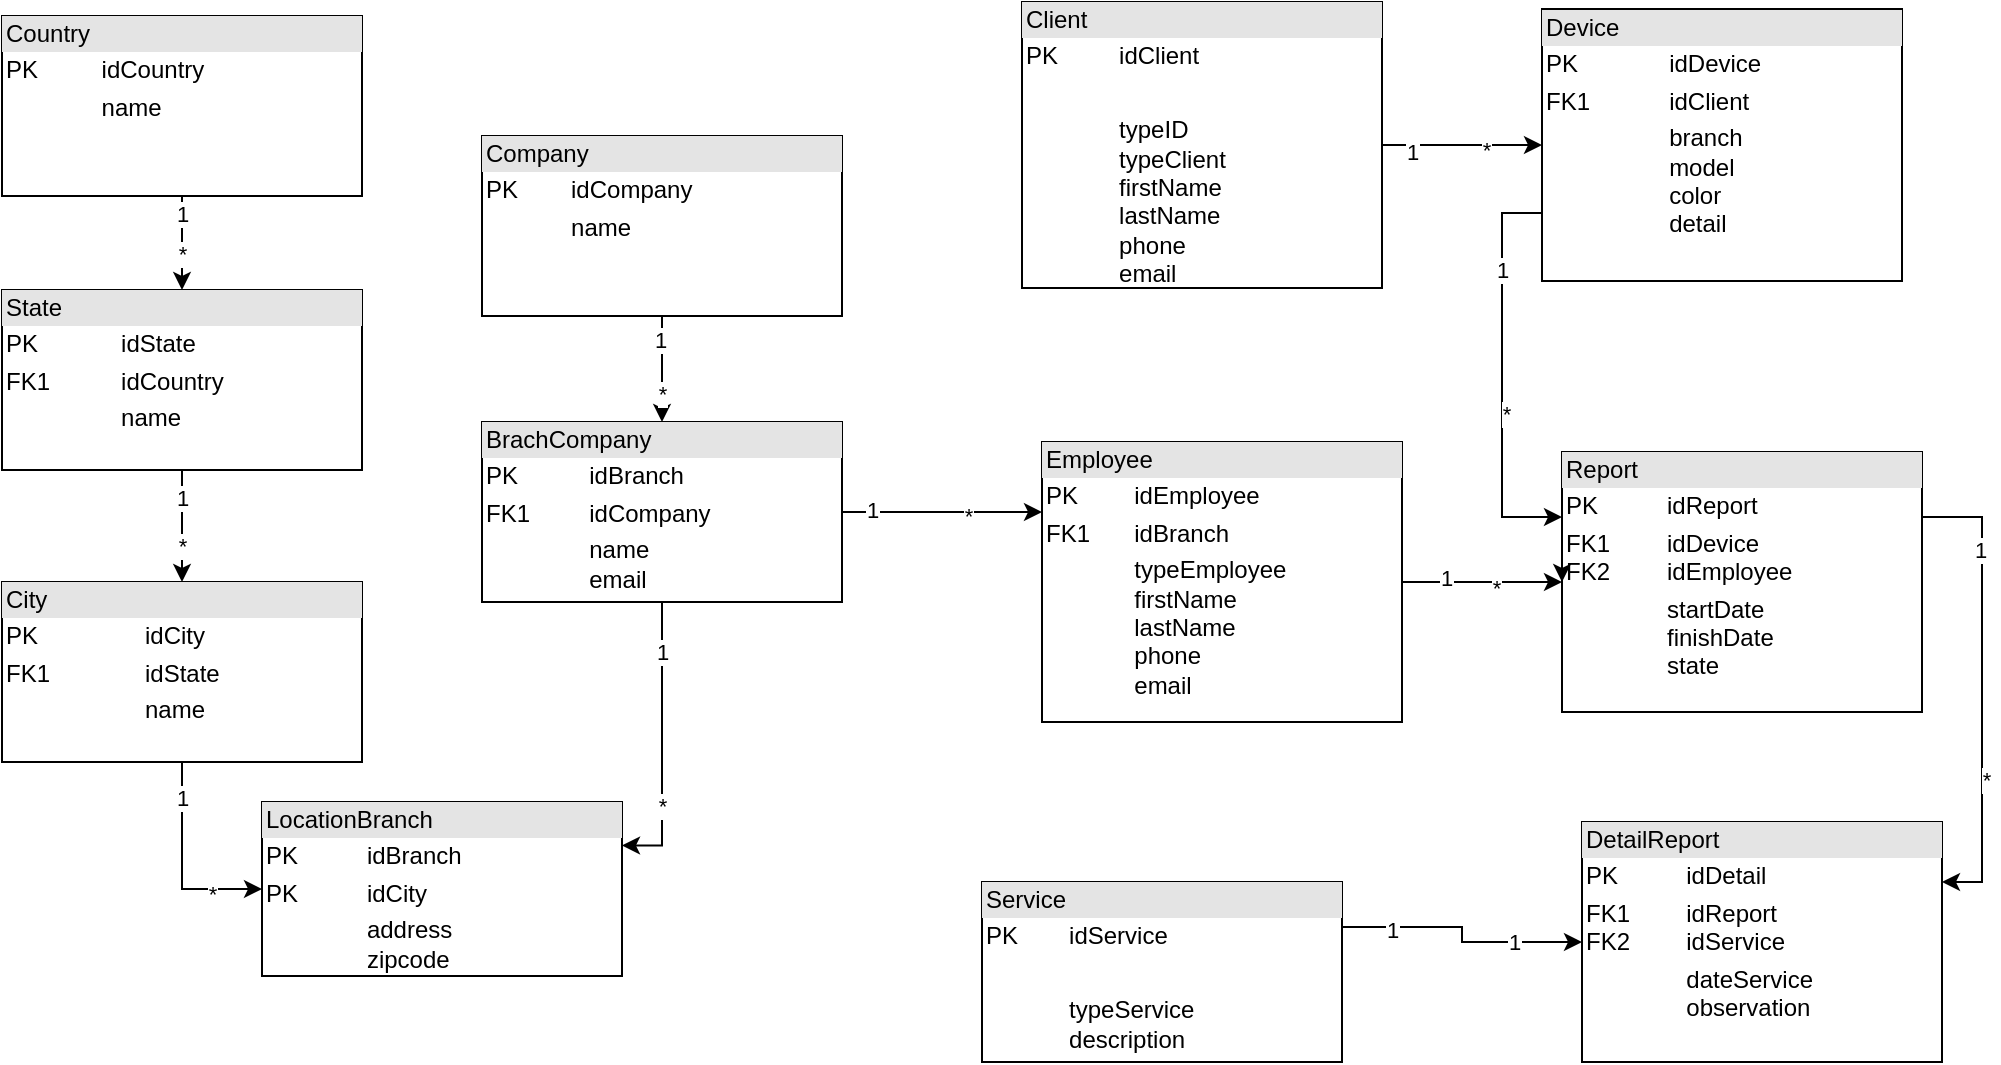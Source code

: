 <mxfile version="23.1.5" type="github">
  <diagram name="Page-1" id="c4acf3e9-155e-7222-9cf6-157b1a14988f">
    <mxGraphModel dx="473" dy="687" grid="1" gridSize="10" guides="1" tooltips="1" connect="1" arrows="1" fold="1" page="1" pageScale="1" pageWidth="850" pageHeight="1100" background="none" math="0" shadow="0">
      <root>
        <mxCell id="0" />
        <mxCell id="1" parent="0" />
        <mxCell id="aafxsBdmlkdBn6csFLmh-22" style="edgeStyle=orthogonalEdgeStyle;rounded=0;orthogonalLoop=1;jettySize=auto;html=1;exitX=0.5;exitY=1;exitDx=0;exitDy=0;entryX=0.5;entryY=0;entryDx=0;entryDy=0;" edge="1" parent="1" source="aafxsBdmlkdBn6csFLmh-1" target="aafxsBdmlkdBn6csFLmh-4">
          <mxGeometry relative="1" as="geometry" />
        </mxCell>
        <mxCell id="aafxsBdmlkdBn6csFLmh-40" value="1" style="edgeLabel;html=1;align=center;verticalAlign=middle;resizable=0;points=[];" vertex="1" connectable="0" parent="aafxsBdmlkdBn6csFLmh-22">
          <mxGeometry x="-0.569" y="-1" relative="1" as="geometry">
            <mxPoint as="offset" />
          </mxGeometry>
        </mxCell>
        <mxCell id="aafxsBdmlkdBn6csFLmh-41" value="*" style="edgeLabel;html=1;align=center;verticalAlign=middle;resizable=0;points=[];" vertex="1" connectable="0" parent="aafxsBdmlkdBn6csFLmh-22">
          <mxGeometry x="0.446" relative="1" as="geometry">
            <mxPoint as="offset" />
          </mxGeometry>
        </mxCell>
        <mxCell id="aafxsBdmlkdBn6csFLmh-1" value="&lt;div style=&quot;box-sizing:border-box;width:100%;background:#e4e4e4;padding:2px;&quot;&gt;Company&lt;/div&gt;&lt;table style=&quot;width:100%;font-size:1em;&quot; cellpadding=&quot;2&quot; cellspacing=&quot;0&quot;&gt;&lt;tbody&gt;&lt;tr&gt;&lt;td&gt;PK&lt;/td&gt;&lt;td&gt;idCompany&lt;/td&gt;&lt;/tr&gt;&lt;tr&gt;&lt;td&gt;&lt;br&gt;&lt;/td&gt;&lt;td&gt;name&lt;/td&gt;&lt;/tr&gt;&lt;tr&gt;&lt;td&gt;&lt;/td&gt;&lt;td&gt;&lt;br&gt;&lt;/td&gt;&lt;/tr&gt;&lt;/tbody&gt;&lt;/table&gt;" style="verticalAlign=top;align=left;overflow=fill;html=1;whiteSpace=wrap;" vertex="1" parent="1">
          <mxGeometry x="1340" y="227" width="180" height="90" as="geometry" />
        </mxCell>
        <mxCell id="aafxsBdmlkdBn6csFLmh-2" value="&lt;div style=&quot;box-sizing:border-box;width:100%;background:#e4e4e4;padding:2px;&quot;&gt;LocationBranch&lt;/div&gt;&lt;table style=&quot;width:100%;font-size:1em;&quot; cellpadding=&quot;2&quot; cellspacing=&quot;0&quot;&gt;&lt;tbody&gt;&lt;tr&gt;&lt;td&gt;PK&lt;/td&gt;&lt;td&gt;idBranch&lt;/td&gt;&lt;/tr&gt;&lt;tr&gt;&lt;td&gt;PK&lt;/td&gt;&lt;td&gt;idCity&lt;/td&gt;&lt;/tr&gt;&lt;tr&gt;&lt;td&gt;&lt;/td&gt;&lt;td&gt;address&lt;br&gt;zipcode&lt;br&gt;&lt;br&gt;&lt;/td&gt;&lt;/tr&gt;&lt;/tbody&gt;&lt;/table&gt;" style="verticalAlign=top;align=left;overflow=fill;html=1;whiteSpace=wrap;" vertex="1" parent="1">
          <mxGeometry x="1230" y="560" width="180" height="87" as="geometry" />
        </mxCell>
        <mxCell id="aafxsBdmlkdBn6csFLmh-23" style="edgeStyle=orthogonalEdgeStyle;rounded=0;orthogonalLoop=1;jettySize=auto;html=1;exitX=1;exitY=0.5;exitDx=0;exitDy=0;entryX=0;entryY=0.5;entryDx=0;entryDy=0;" edge="1" parent="1" source="aafxsBdmlkdBn6csFLmh-3" target="aafxsBdmlkdBn6csFLmh-16">
          <mxGeometry relative="1" as="geometry" />
        </mxCell>
        <mxCell id="aafxsBdmlkdBn6csFLmh-50" value="1" style="edgeLabel;html=1;align=center;verticalAlign=middle;resizable=0;points=[];" vertex="1" connectable="0" parent="aafxsBdmlkdBn6csFLmh-23">
          <mxGeometry x="-0.619" y="-3" relative="1" as="geometry">
            <mxPoint as="offset" />
          </mxGeometry>
        </mxCell>
        <mxCell id="aafxsBdmlkdBn6csFLmh-51" value="*" style="edgeLabel;html=1;align=center;verticalAlign=middle;resizable=0;points=[];" vertex="1" connectable="0" parent="aafxsBdmlkdBn6csFLmh-23">
          <mxGeometry x="0.297" y="-2" relative="1" as="geometry">
            <mxPoint as="offset" />
          </mxGeometry>
        </mxCell>
        <mxCell id="aafxsBdmlkdBn6csFLmh-3" value="&lt;div style=&quot;box-sizing:border-box;width:100%;background:#e4e4e4;padding:2px;&quot;&gt;Client&lt;/div&gt;&lt;table style=&quot;width:100%;font-size:1em;&quot; cellpadding=&quot;2&quot; cellspacing=&quot;0&quot;&gt;&lt;tbody&gt;&lt;tr&gt;&lt;td&gt;PK&lt;/td&gt;&lt;td&gt;idClient&lt;/td&gt;&lt;/tr&gt;&lt;tr&gt;&lt;td&gt;&lt;br&gt;&lt;/td&gt;&lt;td&gt;&lt;br&gt;&lt;/td&gt;&lt;/tr&gt;&lt;tr&gt;&lt;td&gt;&lt;/td&gt;&lt;td&gt;typeID&lt;br&gt;typeClient&lt;br&gt;firstName&lt;br&gt;lastName&lt;br&gt;phone&lt;br&gt;email&lt;br&gt;&lt;br&gt;&lt;/td&gt;&lt;/tr&gt;&lt;/tbody&gt;&lt;/table&gt;" style="verticalAlign=top;align=left;overflow=fill;html=1;whiteSpace=wrap;" vertex="1" parent="1">
          <mxGeometry x="1610" y="160" width="180" height="143" as="geometry" />
        </mxCell>
        <mxCell id="aafxsBdmlkdBn6csFLmh-20" style="edgeStyle=orthogonalEdgeStyle;rounded=0;orthogonalLoop=1;jettySize=auto;html=1;exitX=0.5;exitY=1;exitDx=0;exitDy=0;entryX=1;entryY=0.25;entryDx=0;entryDy=0;" edge="1" parent="1" source="aafxsBdmlkdBn6csFLmh-4" target="aafxsBdmlkdBn6csFLmh-2">
          <mxGeometry relative="1" as="geometry" />
        </mxCell>
        <mxCell id="aafxsBdmlkdBn6csFLmh-38" value="1" style="edgeLabel;html=1;align=center;verticalAlign=middle;resizable=0;points=[];" vertex="1" connectable="0" parent="aafxsBdmlkdBn6csFLmh-20">
          <mxGeometry x="-0.645" relative="1" as="geometry">
            <mxPoint as="offset" />
          </mxGeometry>
        </mxCell>
        <mxCell id="aafxsBdmlkdBn6csFLmh-39" value="*" style="edgeLabel;html=1;align=center;verticalAlign=middle;resizable=0;points=[];" vertex="1" connectable="0" parent="aafxsBdmlkdBn6csFLmh-20">
          <mxGeometry x="0.442" relative="1" as="geometry">
            <mxPoint as="offset" />
          </mxGeometry>
        </mxCell>
        <mxCell id="aafxsBdmlkdBn6csFLmh-30" style="edgeStyle=orthogonalEdgeStyle;rounded=0;orthogonalLoop=1;jettySize=auto;html=1;exitX=1;exitY=0.5;exitDx=0;exitDy=0;entryX=0;entryY=0.25;entryDx=0;entryDy=0;" edge="1" parent="1" source="aafxsBdmlkdBn6csFLmh-4" target="aafxsBdmlkdBn6csFLmh-10">
          <mxGeometry relative="1" as="geometry" />
        </mxCell>
        <mxCell id="aafxsBdmlkdBn6csFLmh-42" value="1" style="edgeLabel;html=1;align=center;verticalAlign=middle;resizable=0;points=[];" vertex="1" connectable="0" parent="aafxsBdmlkdBn6csFLmh-30">
          <mxGeometry x="-0.707" y="1" relative="1" as="geometry">
            <mxPoint as="offset" />
          </mxGeometry>
        </mxCell>
        <mxCell id="aafxsBdmlkdBn6csFLmh-43" value="*" style="edgeLabel;html=1;align=center;verticalAlign=middle;resizable=0;points=[];" vertex="1" connectable="0" parent="aafxsBdmlkdBn6csFLmh-30">
          <mxGeometry x="0.245" y="-2" relative="1" as="geometry">
            <mxPoint as="offset" />
          </mxGeometry>
        </mxCell>
        <mxCell id="aafxsBdmlkdBn6csFLmh-4" value="&lt;div style=&quot;box-sizing:border-box;width:100%;background:#e4e4e4;padding:2px;&quot;&gt;BrachCompany&lt;/div&gt;&lt;table style=&quot;width:100%;font-size:1em;&quot; cellpadding=&quot;2&quot; cellspacing=&quot;0&quot;&gt;&lt;tbody&gt;&lt;tr&gt;&lt;td&gt;PK&lt;/td&gt;&lt;td&gt;idBranch&lt;/td&gt;&lt;/tr&gt;&lt;tr&gt;&lt;td&gt;FK1&lt;/td&gt;&lt;td&gt;idCompany&lt;/td&gt;&lt;/tr&gt;&lt;tr&gt;&lt;td&gt;&lt;/td&gt;&lt;td&gt;name&lt;br&gt;email&lt;/td&gt;&lt;/tr&gt;&lt;/tbody&gt;&lt;/table&gt;" style="verticalAlign=top;align=left;overflow=fill;html=1;whiteSpace=wrap;" vertex="1" parent="1">
          <mxGeometry x="1340" y="370" width="180" height="90" as="geometry" />
        </mxCell>
        <mxCell id="aafxsBdmlkdBn6csFLmh-18" style="edgeStyle=orthogonalEdgeStyle;rounded=0;orthogonalLoop=1;jettySize=auto;html=1;exitX=0.5;exitY=1;exitDx=0;exitDy=0;entryX=0.5;entryY=0;entryDx=0;entryDy=0;" edge="1" parent="1" source="aafxsBdmlkdBn6csFLmh-5" target="aafxsBdmlkdBn6csFLmh-6">
          <mxGeometry relative="1" as="geometry" />
        </mxCell>
        <mxCell id="aafxsBdmlkdBn6csFLmh-31" value="1" style="edgeLabel;html=1;align=center;verticalAlign=middle;resizable=0;points=[];" vertex="1" connectable="0" parent="aafxsBdmlkdBn6csFLmh-18">
          <mxGeometry x="-0.644" relative="1" as="geometry">
            <mxPoint as="offset" />
          </mxGeometry>
        </mxCell>
        <mxCell id="aafxsBdmlkdBn6csFLmh-32" value="*" style="edgeLabel;html=1;align=center;verticalAlign=middle;resizable=0;points=[];" vertex="1" connectable="0" parent="aafxsBdmlkdBn6csFLmh-18">
          <mxGeometry x="0.239" relative="1" as="geometry">
            <mxPoint as="offset" />
          </mxGeometry>
        </mxCell>
        <mxCell id="aafxsBdmlkdBn6csFLmh-5" value="&lt;div style=&quot;box-sizing:border-box;width:100%;background:#e4e4e4;padding:2px;&quot;&gt;Country&lt;/div&gt;&lt;table style=&quot;width:100%;font-size:1em;&quot; cellpadding=&quot;2&quot; cellspacing=&quot;0&quot;&gt;&lt;tbody&gt;&lt;tr&gt;&lt;td&gt;PK&lt;/td&gt;&lt;td&gt;idCountry&lt;/td&gt;&lt;/tr&gt;&lt;tr&gt;&lt;td&gt;&lt;br&gt;&lt;/td&gt;&lt;td&gt;name&lt;/td&gt;&lt;/tr&gt;&lt;tr&gt;&lt;td&gt;&lt;/td&gt;&lt;td&gt;&lt;br&gt;&lt;/td&gt;&lt;/tr&gt;&lt;/tbody&gt;&lt;/table&gt;" style="verticalAlign=top;align=left;overflow=fill;html=1;whiteSpace=wrap;" vertex="1" parent="1">
          <mxGeometry x="1100" y="167" width="180" height="90" as="geometry" />
        </mxCell>
        <mxCell id="aafxsBdmlkdBn6csFLmh-19" style="edgeStyle=orthogonalEdgeStyle;rounded=0;orthogonalLoop=1;jettySize=auto;html=1;exitX=0.5;exitY=1;exitDx=0;exitDy=0;entryX=0.5;entryY=0;entryDx=0;entryDy=0;" edge="1" parent="1" source="aafxsBdmlkdBn6csFLmh-6" target="aafxsBdmlkdBn6csFLmh-7">
          <mxGeometry relative="1" as="geometry" />
        </mxCell>
        <mxCell id="aafxsBdmlkdBn6csFLmh-33" value="1" style="edgeLabel;html=1;align=center;verticalAlign=middle;resizable=0;points=[];" vertex="1" connectable="0" parent="aafxsBdmlkdBn6csFLmh-19">
          <mxGeometry x="-0.52" relative="1" as="geometry">
            <mxPoint as="offset" />
          </mxGeometry>
        </mxCell>
        <mxCell id="aafxsBdmlkdBn6csFLmh-35" value="*" style="edgeLabel;html=1;align=center;verticalAlign=middle;resizable=0;points=[];" vertex="1" connectable="0" parent="aafxsBdmlkdBn6csFLmh-19">
          <mxGeometry x="0.35" relative="1" as="geometry">
            <mxPoint as="offset" />
          </mxGeometry>
        </mxCell>
        <mxCell id="aafxsBdmlkdBn6csFLmh-6" value="&lt;div style=&quot;box-sizing:border-box;width:100%;background:#e4e4e4;padding:2px;&quot;&gt;State&lt;/div&gt;&lt;table style=&quot;width:100%;font-size:1em;&quot; cellpadding=&quot;2&quot; cellspacing=&quot;0&quot;&gt;&lt;tbody&gt;&lt;tr&gt;&lt;td&gt;PK&lt;/td&gt;&lt;td&gt;idState&lt;/td&gt;&lt;/tr&gt;&lt;tr&gt;&lt;td&gt;FK1&lt;/td&gt;&lt;td&gt;idCountry&lt;/td&gt;&lt;/tr&gt;&lt;tr&gt;&lt;td&gt;&lt;/td&gt;&lt;td&gt;name&lt;/td&gt;&lt;/tr&gt;&lt;/tbody&gt;&lt;/table&gt;" style="verticalAlign=top;align=left;overflow=fill;html=1;whiteSpace=wrap;" vertex="1" parent="1">
          <mxGeometry x="1100" y="304" width="180" height="90" as="geometry" />
        </mxCell>
        <mxCell id="aafxsBdmlkdBn6csFLmh-21" style="edgeStyle=orthogonalEdgeStyle;rounded=0;orthogonalLoop=1;jettySize=auto;html=1;exitX=0.5;exitY=1;exitDx=0;exitDy=0;entryX=0;entryY=0.5;entryDx=0;entryDy=0;" edge="1" parent="1" source="aafxsBdmlkdBn6csFLmh-7" target="aafxsBdmlkdBn6csFLmh-2">
          <mxGeometry relative="1" as="geometry" />
        </mxCell>
        <mxCell id="aafxsBdmlkdBn6csFLmh-36" value="1" style="edgeLabel;html=1;align=center;verticalAlign=middle;resizable=0;points=[];" vertex="1" connectable="0" parent="aafxsBdmlkdBn6csFLmh-21">
          <mxGeometry x="-0.658" relative="1" as="geometry">
            <mxPoint as="offset" />
          </mxGeometry>
        </mxCell>
        <mxCell id="aafxsBdmlkdBn6csFLmh-37" value="*" style="edgeLabel;html=1;align=center;verticalAlign=middle;resizable=0;points=[];" vertex="1" connectable="0" parent="aafxsBdmlkdBn6csFLmh-21">
          <mxGeometry x="0.521" y="-2" relative="1" as="geometry">
            <mxPoint as="offset" />
          </mxGeometry>
        </mxCell>
        <mxCell id="aafxsBdmlkdBn6csFLmh-7" value="&lt;div style=&quot;box-sizing:border-box;width:100%;background:#e4e4e4;padding:2px;&quot;&gt;City&lt;/div&gt;&lt;table style=&quot;width:100%;font-size:1em;&quot; cellpadding=&quot;2&quot; cellspacing=&quot;0&quot;&gt;&lt;tbody&gt;&lt;tr&gt;&lt;td&gt;PK&lt;/td&gt;&lt;td&gt;idCity&lt;/td&gt;&lt;/tr&gt;&lt;tr&gt;&lt;td&gt;FK1&lt;/td&gt;&lt;td&gt;idState&lt;/td&gt;&lt;/tr&gt;&lt;tr&gt;&lt;td&gt;&lt;/td&gt;&lt;td&gt;name&lt;/td&gt;&lt;/tr&gt;&lt;/tbody&gt;&lt;/table&gt;" style="verticalAlign=top;align=left;overflow=fill;html=1;whiteSpace=wrap;" vertex="1" parent="1">
          <mxGeometry x="1100" y="450" width="180" height="90" as="geometry" />
        </mxCell>
        <mxCell id="aafxsBdmlkdBn6csFLmh-24" style="edgeStyle=orthogonalEdgeStyle;rounded=0;orthogonalLoop=1;jettySize=auto;html=1;exitX=1;exitY=0.5;exitDx=0;exitDy=0;entryX=0;entryY=0.5;entryDx=0;entryDy=0;" edge="1" parent="1" source="aafxsBdmlkdBn6csFLmh-10" target="aafxsBdmlkdBn6csFLmh-12">
          <mxGeometry relative="1" as="geometry" />
        </mxCell>
        <mxCell id="aafxsBdmlkdBn6csFLmh-44" value="1" style="edgeLabel;html=1;align=center;verticalAlign=middle;resizable=0;points=[];" vertex="1" connectable="0" parent="aafxsBdmlkdBn6csFLmh-24">
          <mxGeometry x="-0.456" y="2" relative="1" as="geometry">
            <mxPoint as="offset" />
          </mxGeometry>
        </mxCell>
        <mxCell id="aafxsBdmlkdBn6csFLmh-45" value="*" style="edgeLabel;html=1;align=center;verticalAlign=middle;resizable=0;points=[];" vertex="1" connectable="0" parent="aafxsBdmlkdBn6csFLmh-24">
          <mxGeometry x="0.165" y="-3" relative="1" as="geometry">
            <mxPoint as="offset" />
          </mxGeometry>
        </mxCell>
        <mxCell id="aafxsBdmlkdBn6csFLmh-10" value="&lt;div style=&quot;box-sizing:border-box;width:100%;background:#e4e4e4;padding:2px;&quot;&gt;Employee&lt;/div&gt;&lt;table style=&quot;width:100%;font-size:1em;&quot; cellpadding=&quot;2&quot; cellspacing=&quot;0&quot;&gt;&lt;tbody&gt;&lt;tr&gt;&lt;td&gt;PK&lt;/td&gt;&lt;td&gt;idEmployee&lt;/td&gt;&lt;/tr&gt;&lt;tr&gt;&lt;td&gt;FK1&lt;/td&gt;&lt;td&gt;idBranch&lt;/td&gt;&lt;/tr&gt;&lt;tr&gt;&lt;td&gt;&lt;/td&gt;&lt;td&gt;typeEmployee&lt;br&gt;firstName&lt;br&gt;lastName&lt;br&gt;phone&lt;br&gt;email&lt;br&gt;&lt;/td&gt;&lt;/tr&gt;&lt;/tbody&gt;&lt;/table&gt;" style="verticalAlign=top;align=left;overflow=fill;html=1;whiteSpace=wrap;" vertex="1" parent="1">
          <mxGeometry x="1620" y="380" width="180" height="140" as="geometry" />
        </mxCell>
        <mxCell id="aafxsBdmlkdBn6csFLmh-28" style="edgeStyle=orthogonalEdgeStyle;rounded=0;orthogonalLoop=1;jettySize=auto;html=1;exitX=1;exitY=0.25;exitDx=0;exitDy=0;entryX=0;entryY=0.5;entryDx=0;entryDy=0;" edge="1" parent="1" source="aafxsBdmlkdBn6csFLmh-11" target="aafxsBdmlkdBn6csFLmh-13">
          <mxGeometry relative="1" as="geometry" />
        </mxCell>
        <mxCell id="aafxsBdmlkdBn6csFLmh-48" value="1" style="edgeLabel;html=1;align=center;verticalAlign=middle;resizable=0;points=[];" vertex="1" connectable="0" parent="aafxsBdmlkdBn6csFLmh-28">
          <mxGeometry x="-0.611" y="-1" relative="1" as="geometry">
            <mxPoint as="offset" />
          </mxGeometry>
        </mxCell>
        <mxCell id="aafxsBdmlkdBn6csFLmh-49" value="1" style="edgeLabel;html=1;align=center;verticalAlign=middle;resizable=0;points=[];" vertex="1" connectable="0" parent="aafxsBdmlkdBn6csFLmh-28">
          <mxGeometry x="0.457" relative="1" as="geometry">
            <mxPoint as="offset" />
          </mxGeometry>
        </mxCell>
        <mxCell id="aafxsBdmlkdBn6csFLmh-11" value="&lt;div style=&quot;box-sizing:border-box;width:100%;background:#e4e4e4;padding:2px;&quot;&gt;Service&lt;/div&gt;&lt;table style=&quot;width:100%;font-size:1em;&quot; cellpadding=&quot;2&quot; cellspacing=&quot;0&quot;&gt;&lt;tbody&gt;&lt;tr&gt;&lt;td&gt;PK&lt;/td&gt;&lt;td&gt;idService&lt;/td&gt;&lt;/tr&gt;&lt;tr&gt;&lt;td&gt;&lt;br&gt;&lt;/td&gt;&lt;td&gt;&lt;br&gt;&lt;/td&gt;&lt;/tr&gt;&lt;tr&gt;&lt;td&gt;&lt;/td&gt;&lt;td&gt;typeService&lt;br&gt;description&lt;/td&gt;&lt;/tr&gt;&lt;/tbody&gt;&lt;/table&gt;" style="verticalAlign=top;align=left;overflow=fill;html=1;whiteSpace=wrap;" vertex="1" parent="1">
          <mxGeometry x="1590" y="600" width="180" height="90" as="geometry" />
        </mxCell>
        <mxCell id="aafxsBdmlkdBn6csFLmh-29" style="edgeStyle=orthogonalEdgeStyle;rounded=0;orthogonalLoop=1;jettySize=auto;html=1;exitX=1;exitY=0.25;exitDx=0;exitDy=0;entryX=1;entryY=0.25;entryDx=0;entryDy=0;" edge="1" parent="1" source="aafxsBdmlkdBn6csFLmh-12" target="aafxsBdmlkdBn6csFLmh-13">
          <mxGeometry relative="1" as="geometry" />
        </mxCell>
        <mxCell id="aafxsBdmlkdBn6csFLmh-46" value="1" style="edgeLabel;html=1;align=center;verticalAlign=middle;resizable=0;points=[];" vertex="1" connectable="0" parent="aafxsBdmlkdBn6csFLmh-29">
          <mxGeometry x="-0.605" y="-1" relative="1" as="geometry">
            <mxPoint as="offset" />
          </mxGeometry>
        </mxCell>
        <mxCell id="aafxsBdmlkdBn6csFLmh-47" value="*" style="edgeLabel;html=1;align=center;verticalAlign=middle;resizable=0;points=[];" vertex="1" connectable="0" parent="aafxsBdmlkdBn6csFLmh-29">
          <mxGeometry x="0.388" y="2" relative="1" as="geometry">
            <mxPoint as="offset" />
          </mxGeometry>
        </mxCell>
        <mxCell id="aafxsBdmlkdBn6csFLmh-12" value="&lt;div style=&quot;box-sizing:border-box;width:100%;background:#e4e4e4;padding:2px;&quot;&gt;Report&lt;/div&gt;&lt;table style=&quot;width:100%;font-size:1em;&quot; cellpadding=&quot;2&quot; cellspacing=&quot;0&quot;&gt;&lt;tbody&gt;&lt;tr&gt;&lt;td&gt;PK&lt;/td&gt;&lt;td&gt;idReport&lt;/td&gt;&lt;/tr&gt;&lt;tr&gt;&lt;td&gt;FK1&lt;br&gt;FK2&lt;/td&gt;&lt;td&gt;idDevice&lt;br&gt;idEmployee&lt;/td&gt;&lt;/tr&gt;&lt;tr&gt;&lt;td&gt;&lt;/td&gt;&lt;td&gt;startDate&lt;br&gt;finishDate&lt;br&gt;state&lt;/td&gt;&lt;/tr&gt;&lt;/tbody&gt;&lt;/table&gt;" style="verticalAlign=top;align=left;overflow=fill;html=1;whiteSpace=wrap;" vertex="1" parent="1">
          <mxGeometry x="1880" y="385" width="180" height="130" as="geometry" />
        </mxCell>
        <mxCell id="aafxsBdmlkdBn6csFLmh-13" value="&lt;div style=&quot;box-sizing:border-box;width:100%;background:#e4e4e4;padding:2px;&quot;&gt;DetailReport&lt;/div&gt;&lt;table style=&quot;width:100%;font-size:1em;&quot; cellpadding=&quot;2&quot; cellspacing=&quot;0&quot;&gt;&lt;tbody&gt;&lt;tr&gt;&lt;td&gt;PK&lt;/td&gt;&lt;td&gt;idDetail&lt;/td&gt;&lt;/tr&gt;&lt;tr&gt;&lt;td&gt;FK1&lt;br&gt;FK2&lt;/td&gt;&lt;td&gt;idReport&lt;br&gt;idService&lt;/td&gt;&lt;/tr&gt;&lt;tr&gt;&lt;td&gt;&lt;/td&gt;&lt;td&gt;dateService&lt;br&gt;observation&lt;/td&gt;&lt;/tr&gt;&lt;/tbody&gt;&lt;/table&gt;" style="verticalAlign=top;align=left;overflow=fill;html=1;whiteSpace=wrap;" vertex="1" parent="1">
          <mxGeometry x="1890" y="570" width="180" height="120" as="geometry" />
        </mxCell>
        <mxCell id="aafxsBdmlkdBn6csFLmh-25" style="edgeStyle=orthogonalEdgeStyle;rounded=0;orthogonalLoop=1;jettySize=auto;html=1;exitX=0;exitY=0.75;exitDx=0;exitDy=0;entryX=0;entryY=0.25;entryDx=0;entryDy=0;" edge="1" parent="1" source="aafxsBdmlkdBn6csFLmh-16" target="aafxsBdmlkdBn6csFLmh-12">
          <mxGeometry relative="1" as="geometry" />
        </mxCell>
        <mxCell id="aafxsBdmlkdBn6csFLmh-52" value="1" style="edgeLabel;html=1;align=center;verticalAlign=middle;resizable=0;points=[];" vertex="1" connectable="0" parent="aafxsBdmlkdBn6csFLmh-25">
          <mxGeometry x="-0.523" relative="1" as="geometry">
            <mxPoint as="offset" />
          </mxGeometry>
        </mxCell>
        <mxCell id="aafxsBdmlkdBn6csFLmh-53" value="*" style="edgeLabel;html=1;align=center;verticalAlign=middle;resizable=0;points=[];" vertex="1" connectable="0" parent="aafxsBdmlkdBn6csFLmh-25">
          <mxGeometry x="0.186" y="2" relative="1" as="geometry">
            <mxPoint as="offset" />
          </mxGeometry>
        </mxCell>
        <mxCell id="aafxsBdmlkdBn6csFLmh-16" value="&lt;div style=&quot;box-sizing:border-box;width:100%;background:#e4e4e4;padding:2px;&quot;&gt;Device&lt;/div&gt;&lt;table style=&quot;width:100%;font-size:1em;&quot; cellpadding=&quot;2&quot; cellspacing=&quot;0&quot;&gt;&lt;tbody&gt;&lt;tr&gt;&lt;td&gt;PK&lt;/td&gt;&lt;td&gt;idDevice&lt;/td&gt;&lt;/tr&gt;&lt;tr&gt;&lt;td&gt;FK1&lt;/td&gt;&lt;td&gt;idClient&lt;/td&gt;&lt;/tr&gt;&lt;tr&gt;&lt;td&gt;&lt;/td&gt;&lt;td&gt;branch&lt;br&gt;model&lt;br&gt;color&lt;br&gt;detail&lt;/td&gt;&lt;/tr&gt;&lt;/tbody&gt;&lt;/table&gt;" style="verticalAlign=top;align=left;overflow=fill;html=1;whiteSpace=wrap;" vertex="1" parent="1">
          <mxGeometry x="1870" y="163.5" width="180" height="136" as="geometry" />
        </mxCell>
        <mxCell id="aafxsBdmlkdBn6csFLmh-26" style="edgeStyle=orthogonalEdgeStyle;rounded=0;orthogonalLoop=1;jettySize=auto;html=1;exitX=0;exitY=0.25;exitDx=0;exitDy=0;entryX=0;entryY=0.5;entryDx=0;entryDy=0;" edge="1" parent="1" source="aafxsBdmlkdBn6csFLmh-12" target="aafxsBdmlkdBn6csFLmh-12">
          <mxGeometry relative="1" as="geometry" />
        </mxCell>
      </root>
    </mxGraphModel>
  </diagram>
</mxfile>
